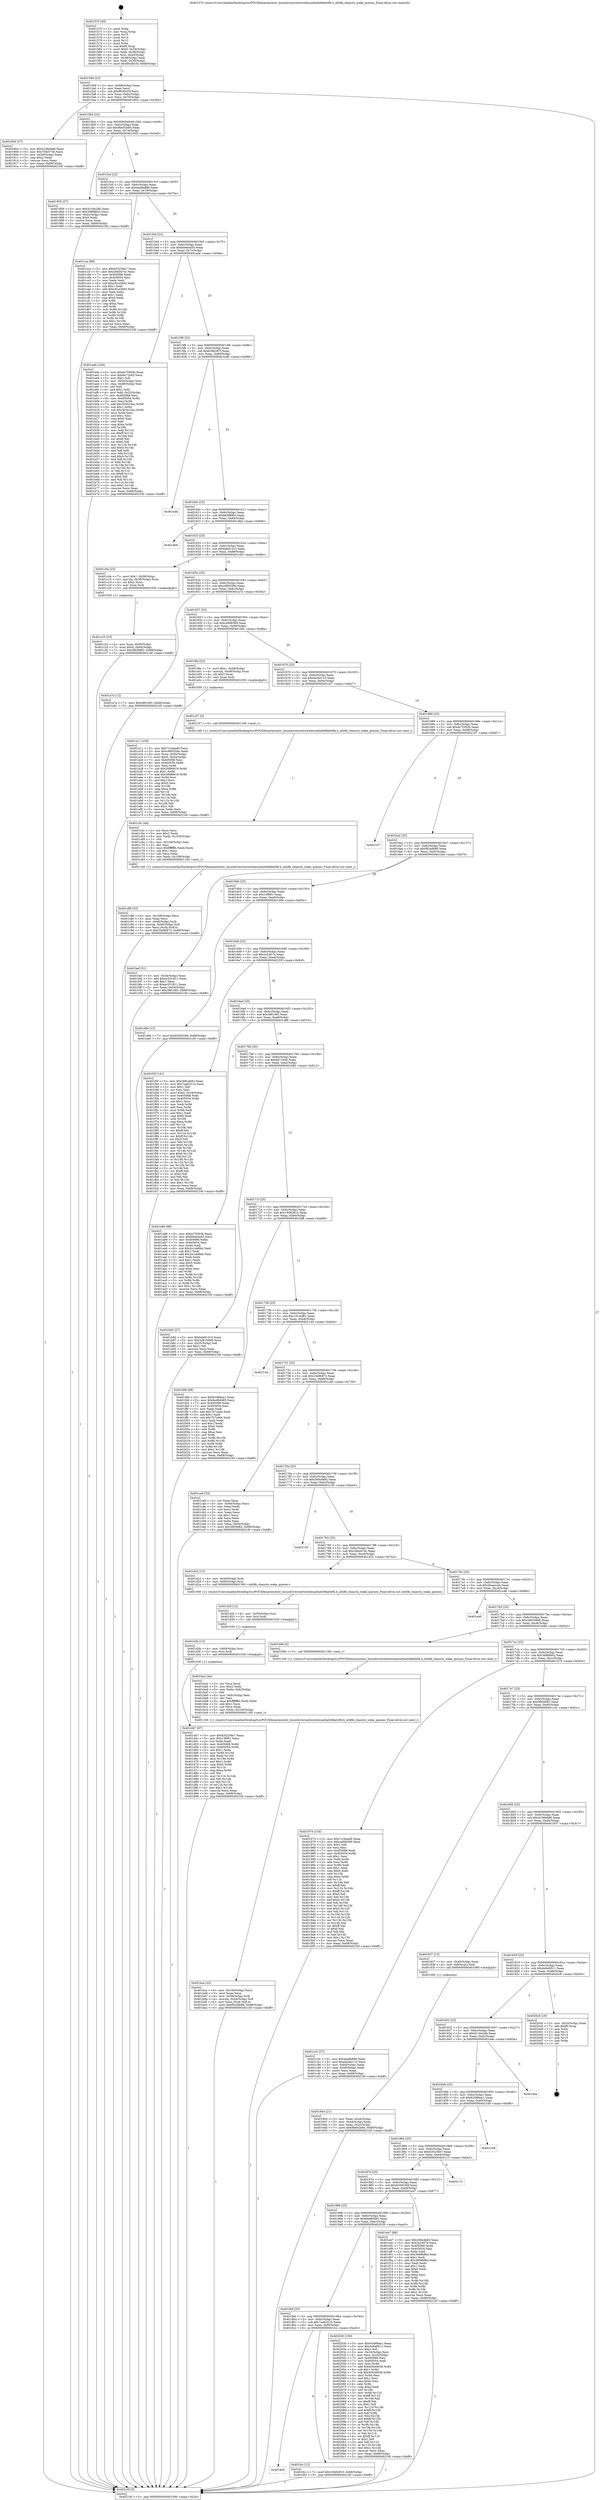 digraph "0x401570" {
  label = "0x401570 (/mnt/c/Users/mathe/Desktop/tcc/POCII/binaries/extr_linuxdriversnetwirelessathath9kath9k.h_ath9k_chanctx_wake_queues_Final-ollvm.out::main(0))"
  labelloc = "t"
  node[shape=record]

  Entry [label="",width=0.3,height=0.3,shape=circle,fillcolor=black,style=filled]
  "0x40159d" [label="{
     0x40159d [23]\l
     | [instrs]\l
     &nbsp;&nbsp;0x40159d \<+3\>: mov -0x68(%rbp),%eax\l
     &nbsp;&nbsp;0x4015a0 \<+2\>: mov %eax,%ecx\l
     &nbsp;&nbsp;0x4015a2 \<+6\>: sub $0x8fc4b53f,%ecx\l
     &nbsp;&nbsp;0x4015a8 \<+3\>: mov %eax,-0x6c(%rbp)\l
     &nbsp;&nbsp;0x4015ab \<+3\>: mov %ecx,-0x70(%rbp)\l
     &nbsp;&nbsp;0x4015ae \<+6\>: je 0000000000401904 \<main+0x394\>\l
  }"]
  "0x401904" [label="{
     0x401904 [27]\l
     | [instrs]\l
     &nbsp;&nbsp;0x401904 \<+5\>: mov $0x4106e6d6,%eax\l
     &nbsp;&nbsp;0x401909 \<+5\>: mov $0x7f3b5758,%ecx\l
     &nbsp;&nbsp;0x40190e \<+3\>: mov -0x30(%rbp),%edx\l
     &nbsp;&nbsp;0x401911 \<+3\>: cmp $0x2,%edx\l
     &nbsp;&nbsp;0x401914 \<+3\>: cmovne %ecx,%eax\l
     &nbsp;&nbsp;0x401917 \<+3\>: mov %eax,-0x68(%rbp)\l
     &nbsp;&nbsp;0x40191a \<+5\>: jmp 000000000040216f \<main+0xbff\>\l
  }"]
  "0x4015b4" [label="{
     0x4015b4 [22]\l
     | [instrs]\l
     &nbsp;&nbsp;0x4015b4 \<+5\>: jmp 00000000004015b9 \<main+0x49\>\l
     &nbsp;&nbsp;0x4015b9 \<+3\>: mov -0x6c(%rbp),%eax\l
     &nbsp;&nbsp;0x4015bc \<+5\>: sub $0x9be02b94,%eax\l
     &nbsp;&nbsp;0x4015c1 \<+3\>: mov %eax,-0x74(%rbp)\l
     &nbsp;&nbsp;0x4015c4 \<+6\>: je 0000000000401959 \<main+0x3e9\>\l
  }"]
  "0x40216f" [label="{
     0x40216f [5]\l
     | [instrs]\l
     &nbsp;&nbsp;0x40216f \<+5\>: jmp 000000000040159d \<main+0x2d\>\l
  }"]
  "0x401570" [label="{
     0x401570 [45]\l
     | [instrs]\l
     &nbsp;&nbsp;0x401570 \<+1\>: push %rbp\l
     &nbsp;&nbsp;0x401571 \<+3\>: mov %rsp,%rbp\l
     &nbsp;&nbsp;0x401574 \<+2\>: push %r15\l
     &nbsp;&nbsp;0x401576 \<+2\>: push %r14\l
     &nbsp;&nbsp;0x401578 \<+2\>: push %r12\l
     &nbsp;&nbsp;0x40157a \<+1\>: push %rbx\l
     &nbsp;&nbsp;0x40157b \<+7\>: sub $0xf0,%rsp\l
     &nbsp;&nbsp;0x401582 \<+7\>: movl $0x0,-0x34(%rbp)\l
     &nbsp;&nbsp;0x401589 \<+3\>: mov %edi,-0x38(%rbp)\l
     &nbsp;&nbsp;0x40158c \<+4\>: mov %rsi,-0x40(%rbp)\l
     &nbsp;&nbsp;0x401590 \<+3\>: mov -0x38(%rbp),%edi\l
     &nbsp;&nbsp;0x401593 \<+3\>: mov %edi,-0x30(%rbp)\l
     &nbsp;&nbsp;0x401596 \<+7\>: movl $0x8fc4b53f,-0x68(%rbp)\l
  }"]
  Exit [label="",width=0.3,height=0.3,shape=circle,fillcolor=black,style=filled,peripheries=2]
  "0x401959" [label="{
     0x401959 [27]\l
     | [instrs]\l
     &nbsp;&nbsp;0x401959 \<+5\>: mov $0x5c16e2db,%eax\l
     &nbsp;&nbsp;0x40195e \<+5\>: mov $0x3d9fdb02,%ecx\l
     &nbsp;&nbsp;0x401963 \<+3\>: mov -0x2c(%rbp),%edx\l
     &nbsp;&nbsp;0x401966 \<+3\>: cmp $0x0,%edx\l
     &nbsp;&nbsp;0x401969 \<+3\>: cmove %ecx,%eax\l
     &nbsp;&nbsp;0x40196c \<+3\>: mov %eax,-0x68(%rbp)\l
     &nbsp;&nbsp;0x40196f \<+5\>: jmp 000000000040216f \<main+0xbff\>\l
  }"]
  "0x4015ca" [label="{
     0x4015ca [22]\l
     | [instrs]\l
     &nbsp;&nbsp;0x4015ca \<+5\>: jmp 00000000004015cf \<main+0x5f\>\l
     &nbsp;&nbsp;0x4015cf \<+3\>: mov -0x6c(%rbp),%eax\l
     &nbsp;&nbsp;0x4015d2 \<+5\>: sub $0xaae8a886,%eax\l
     &nbsp;&nbsp;0x4015d7 \<+3\>: mov %eax,-0x78(%rbp)\l
     &nbsp;&nbsp;0x4015da \<+6\>: je 0000000000401cca \<main+0x75a\>\l
  }"]
  "0x4018c8" [label="{
     0x4018c8\l
  }", style=dashed]
  "0x401cca" [label="{
     0x401cca [88]\l
     | [instrs]\l
     &nbsp;&nbsp;0x401cca \<+5\>: mov $0x635236e7,%eax\l
     &nbsp;&nbsp;0x401ccf \<+5\>: mov $0x284d47ec,%ecx\l
     &nbsp;&nbsp;0x401cd4 \<+7\>: mov 0x405068,%edx\l
     &nbsp;&nbsp;0x401cdb \<+7\>: mov 0x405054,%esi\l
     &nbsp;&nbsp;0x401ce2 \<+2\>: mov %edx,%edi\l
     &nbsp;&nbsp;0x401ce4 \<+6\>: sub $0xc91e2693,%edi\l
     &nbsp;&nbsp;0x401cea \<+3\>: sub $0x1,%edi\l
     &nbsp;&nbsp;0x401ced \<+6\>: add $0xc91e2693,%edi\l
     &nbsp;&nbsp;0x401cf3 \<+3\>: imul %edi,%edx\l
     &nbsp;&nbsp;0x401cf6 \<+3\>: and $0x1,%edx\l
     &nbsp;&nbsp;0x401cf9 \<+3\>: cmp $0x0,%edx\l
     &nbsp;&nbsp;0x401cfc \<+4\>: sete %r8b\l
     &nbsp;&nbsp;0x401d00 \<+3\>: cmp $0xa,%esi\l
     &nbsp;&nbsp;0x401d03 \<+4\>: setl %r9b\l
     &nbsp;&nbsp;0x401d07 \<+3\>: mov %r8b,%r10b\l
     &nbsp;&nbsp;0x401d0a \<+3\>: and %r9b,%r10b\l
     &nbsp;&nbsp;0x401d0d \<+3\>: xor %r9b,%r8b\l
     &nbsp;&nbsp;0x401d10 \<+3\>: or %r8b,%r10b\l
     &nbsp;&nbsp;0x401d13 \<+4\>: test $0x1,%r10b\l
     &nbsp;&nbsp;0x401d17 \<+3\>: cmovne %ecx,%eax\l
     &nbsp;&nbsp;0x401d1a \<+3\>: mov %eax,-0x68(%rbp)\l
     &nbsp;&nbsp;0x401d1d \<+5\>: jmp 000000000040216f \<main+0xbff\>\l
  }"]
  "0x4015e0" [label="{
     0x4015e0 [22]\l
     | [instrs]\l
     &nbsp;&nbsp;0x4015e0 \<+5\>: jmp 00000000004015e5 \<main+0x75\>\l
     &nbsp;&nbsp;0x4015e5 \<+3\>: mov -0x6c(%rbp),%eax\l
     &nbsp;&nbsp;0x4015e8 \<+5\>: sub $0xb0e6ea55,%eax\l
     &nbsp;&nbsp;0x4015ed \<+3\>: mov %eax,-0x7c(%rbp)\l
     &nbsp;&nbsp;0x4015f0 \<+6\>: je 0000000000401ade \<main+0x56e\>\l
  }"]
  "0x401fcc" [label="{
     0x401fcc [12]\l
     | [instrs]\l
     &nbsp;&nbsp;0x401fcc \<+7\>: movl $0x19482810,-0x68(%rbp)\l
     &nbsp;&nbsp;0x401fd3 \<+5\>: jmp 000000000040216f \<main+0xbff\>\l
  }"]
  "0x401ade" [label="{
     0x401ade [164]\l
     | [instrs]\l
     &nbsp;&nbsp;0x401ade \<+5\>: mov $0xdc7f393b,%eax\l
     &nbsp;&nbsp;0x401ae3 \<+5\>: mov $0x6e71b45,%ecx\l
     &nbsp;&nbsp;0x401ae8 \<+2\>: mov $0x1,%dl\l
     &nbsp;&nbsp;0x401aea \<+3\>: mov -0x54(%rbp),%esi\l
     &nbsp;&nbsp;0x401aed \<+3\>: cmp -0x48(%rbp),%esi\l
     &nbsp;&nbsp;0x401af0 \<+4\>: setl %dil\l
     &nbsp;&nbsp;0x401af4 \<+4\>: and $0x1,%dil\l
     &nbsp;&nbsp;0x401af8 \<+4\>: mov %dil,-0x25(%rbp)\l
     &nbsp;&nbsp;0x401afc \<+7\>: mov 0x405068,%esi\l
     &nbsp;&nbsp;0x401b03 \<+8\>: mov 0x405054,%r8d\l
     &nbsp;&nbsp;0x401b0b \<+3\>: mov %esi,%r9d\l
     &nbsp;&nbsp;0x401b0e \<+7\>: add $0x303410ac,%r9d\l
     &nbsp;&nbsp;0x401b15 \<+4\>: sub $0x1,%r9d\l
     &nbsp;&nbsp;0x401b19 \<+7\>: sub $0x303410ac,%r9d\l
     &nbsp;&nbsp;0x401b20 \<+4\>: imul %r9d,%esi\l
     &nbsp;&nbsp;0x401b24 \<+3\>: and $0x1,%esi\l
     &nbsp;&nbsp;0x401b27 \<+3\>: cmp $0x0,%esi\l
     &nbsp;&nbsp;0x401b2a \<+4\>: sete %dil\l
     &nbsp;&nbsp;0x401b2e \<+4\>: cmp $0xa,%r8d\l
     &nbsp;&nbsp;0x401b32 \<+4\>: setl %r10b\l
     &nbsp;&nbsp;0x401b36 \<+3\>: mov %dil,%r11b\l
     &nbsp;&nbsp;0x401b39 \<+4\>: xor $0xff,%r11b\l
     &nbsp;&nbsp;0x401b3d \<+3\>: mov %r10b,%bl\l
     &nbsp;&nbsp;0x401b40 \<+3\>: xor $0xff,%bl\l
     &nbsp;&nbsp;0x401b43 \<+3\>: xor $0x0,%dl\l
     &nbsp;&nbsp;0x401b46 \<+3\>: mov %r11b,%r14b\l
     &nbsp;&nbsp;0x401b49 \<+4\>: and $0x0,%r14b\l
     &nbsp;&nbsp;0x401b4d \<+3\>: and %dl,%dil\l
     &nbsp;&nbsp;0x401b50 \<+3\>: mov %bl,%r15b\l
     &nbsp;&nbsp;0x401b53 \<+4\>: and $0x0,%r15b\l
     &nbsp;&nbsp;0x401b57 \<+3\>: and %dl,%r10b\l
     &nbsp;&nbsp;0x401b5a \<+3\>: or %dil,%r14b\l
     &nbsp;&nbsp;0x401b5d \<+3\>: or %r10b,%r15b\l
     &nbsp;&nbsp;0x401b60 \<+3\>: xor %r15b,%r14b\l
     &nbsp;&nbsp;0x401b63 \<+3\>: or %bl,%r11b\l
     &nbsp;&nbsp;0x401b66 \<+4\>: xor $0xff,%r11b\l
     &nbsp;&nbsp;0x401b6a \<+3\>: or $0x0,%dl\l
     &nbsp;&nbsp;0x401b6d \<+3\>: and %dl,%r11b\l
     &nbsp;&nbsp;0x401b70 \<+3\>: or %r11b,%r14b\l
     &nbsp;&nbsp;0x401b73 \<+4\>: test $0x1,%r14b\l
     &nbsp;&nbsp;0x401b77 \<+3\>: cmovne %ecx,%eax\l
     &nbsp;&nbsp;0x401b7a \<+3\>: mov %eax,-0x68(%rbp)\l
     &nbsp;&nbsp;0x401b7d \<+5\>: jmp 000000000040216f \<main+0xbff\>\l
  }"]
  "0x4015f6" [label="{
     0x4015f6 [22]\l
     | [instrs]\l
     &nbsp;&nbsp;0x4015f6 \<+5\>: jmp 00000000004015fb \<main+0x8b\>\l
     &nbsp;&nbsp;0x4015fb \<+3\>: mov -0x6c(%rbp),%eax\l
     &nbsp;&nbsp;0x4015fe \<+5\>: sub $0xb38e287f,%eax\l
     &nbsp;&nbsp;0x401603 \<+3\>: mov %eax,-0x80(%rbp)\l
     &nbsp;&nbsp;0x401606 \<+6\>: je 0000000000401edb \<main+0x96b\>\l
  }"]
  "0x4018af" [label="{
     0x4018af [25]\l
     | [instrs]\l
     &nbsp;&nbsp;0x4018af \<+5\>: jmp 00000000004018b4 \<main+0x344\>\l
     &nbsp;&nbsp;0x4018b4 \<+3\>: mov -0x6c(%rbp),%eax\l
     &nbsp;&nbsp;0x4018b7 \<+5\>: sub $0x7aa63214,%eax\l
     &nbsp;&nbsp;0x4018bc \<+6\>: mov %eax,-0xf0(%rbp)\l
     &nbsp;&nbsp;0x4018c2 \<+6\>: je 0000000000401fcc \<main+0xa5c\>\l
  }"]
  "0x401edb" [label="{
     0x401edb\l
  }", style=dashed]
  "0x40160c" [label="{
     0x40160c [25]\l
     | [instrs]\l
     &nbsp;&nbsp;0x40160c \<+5\>: jmp 0000000000401611 \<main+0xa1\>\l
     &nbsp;&nbsp;0x401611 \<+3\>: mov -0x6c(%rbp),%eax\l
     &nbsp;&nbsp;0x401614 \<+5\>: sub $0xbb9f89bc,%eax\l
     &nbsp;&nbsp;0x401619 \<+6\>: mov %eax,-0x84(%rbp)\l
     &nbsp;&nbsp;0x40161f \<+6\>: je 0000000000401db6 \<main+0x846\>\l
  }"]
  "0x402030" [label="{
     0x402030 [150]\l
     | [instrs]\l
     &nbsp;&nbsp;0x402030 \<+5\>: mov $0x63488ae1,%eax\l
     &nbsp;&nbsp;0x402035 \<+5\>: mov $0x4e9e9511,%ecx\l
     &nbsp;&nbsp;0x40203a \<+2\>: mov $0x1,%dl\l
     &nbsp;&nbsp;0x40203c \<+3\>: mov -0x34(%rbp),%esi\l
     &nbsp;&nbsp;0x40203f \<+3\>: mov %esi,-0x24(%rbp)\l
     &nbsp;&nbsp;0x402042 \<+7\>: mov 0x405068,%esi\l
     &nbsp;&nbsp;0x402049 \<+7\>: mov 0x405054,%edi\l
     &nbsp;&nbsp;0x402050 \<+3\>: mov %esi,%r8d\l
     &nbsp;&nbsp;0x402053 \<+7\>: add $0x4564d038,%r8d\l
     &nbsp;&nbsp;0x40205a \<+4\>: sub $0x1,%r8d\l
     &nbsp;&nbsp;0x40205e \<+7\>: sub $0x4564d038,%r8d\l
     &nbsp;&nbsp;0x402065 \<+4\>: imul %r8d,%esi\l
     &nbsp;&nbsp;0x402069 \<+3\>: and $0x1,%esi\l
     &nbsp;&nbsp;0x40206c \<+3\>: cmp $0x0,%esi\l
     &nbsp;&nbsp;0x40206f \<+4\>: sete %r9b\l
     &nbsp;&nbsp;0x402073 \<+3\>: cmp $0xa,%edi\l
     &nbsp;&nbsp;0x402076 \<+4\>: setl %r10b\l
     &nbsp;&nbsp;0x40207a \<+3\>: mov %r9b,%r11b\l
     &nbsp;&nbsp;0x40207d \<+4\>: xor $0xff,%r11b\l
     &nbsp;&nbsp;0x402081 \<+3\>: mov %r10b,%bl\l
     &nbsp;&nbsp;0x402084 \<+3\>: xor $0xff,%bl\l
     &nbsp;&nbsp;0x402087 \<+3\>: xor $0x1,%dl\l
     &nbsp;&nbsp;0x40208a \<+3\>: mov %r11b,%r14b\l
     &nbsp;&nbsp;0x40208d \<+4\>: and $0xff,%r14b\l
     &nbsp;&nbsp;0x402091 \<+3\>: and %dl,%r9b\l
     &nbsp;&nbsp;0x402094 \<+3\>: mov %bl,%r15b\l
     &nbsp;&nbsp;0x402097 \<+4\>: and $0xff,%r15b\l
     &nbsp;&nbsp;0x40209b \<+3\>: and %dl,%r10b\l
     &nbsp;&nbsp;0x40209e \<+3\>: or %r9b,%r14b\l
     &nbsp;&nbsp;0x4020a1 \<+3\>: or %r10b,%r15b\l
     &nbsp;&nbsp;0x4020a4 \<+3\>: xor %r15b,%r14b\l
     &nbsp;&nbsp;0x4020a7 \<+3\>: or %bl,%r11b\l
     &nbsp;&nbsp;0x4020aa \<+4\>: xor $0xff,%r11b\l
     &nbsp;&nbsp;0x4020ae \<+3\>: or $0x1,%dl\l
     &nbsp;&nbsp;0x4020b1 \<+3\>: and %dl,%r11b\l
     &nbsp;&nbsp;0x4020b4 \<+3\>: or %r11b,%r14b\l
     &nbsp;&nbsp;0x4020b7 \<+4\>: test $0x1,%r14b\l
     &nbsp;&nbsp;0x4020bb \<+3\>: cmovne %ecx,%eax\l
     &nbsp;&nbsp;0x4020be \<+3\>: mov %eax,-0x68(%rbp)\l
     &nbsp;&nbsp;0x4020c1 \<+5\>: jmp 000000000040216f \<main+0xbff\>\l
  }"]
  "0x401db6" [label="{
     0x401db6\l
  }", style=dashed]
  "0x401625" [label="{
     0x401625 [25]\l
     | [instrs]\l
     &nbsp;&nbsp;0x401625 \<+5\>: jmp 000000000040162a \<main+0xba\>\l
     &nbsp;&nbsp;0x40162a \<+3\>: mov -0x6c(%rbp),%eax\l
     &nbsp;&nbsp;0x40162d \<+5\>: sub $0xbde813c3,%eax\l
     &nbsp;&nbsp;0x401632 \<+6\>: mov %eax,-0x88(%rbp)\l
     &nbsp;&nbsp;0x401638 \<+6\>: je 0000000000401c0e \<main+0x69e\>\l
  }"]
  "0x401896" [label="{
     0x401896 [25]\l
     | [instrs]\l
     &nbsp;&nbsp;0x401896 \<+5\>: jmp 000000000040189b \<main+0x32b\>\l
     &nbsp;&nbsp;0x40189b \<+3\>: mov -0x6c(%rbp),%eax\l
     &nbsp;&nbsp;0x40189e \<+5\>: sub $0x6ed8d485,%eax\l
     &nbsp;&nbsp;0x4018a3 \<+6\>: mov %eax,-0xec(%rbp)\l
     &nbsp;&nbsp;0x4018a9 \<+6\>: je 0000000000402030 \<main+0xac0\>\l
  }"]
  "0x401c0e" [label="{
     0x401c0e [23]\l
     | [instrs]\l
     &nbsp;&nbsp;0x401c0e \<+7\>: movl $0x1,-0x58(%rbp)\l
     &nbsp;&nbsp;0x401c15 \<+4\>: movslq -0x58(%rbp),%rax\l
     &nbsp;&nbsp;0x401c19 \<+4\>: shl $0x2,%rax\l
     &nbsp;&nbsp;0x401c1d \<+3\>: mov %rax,%rdi\l
     &nbsp;&nbsp;0x401c20 \<+5\>: call 0000000000401050 \<malloc@plt\>\l
     | [calls]\l
     &nbsp;&nbsp;0x401050 \{1\} (unknown)\l
  }"]
  "0x40163e" [label="{
     0x40163e [25]\l
     | [instrs]\l
     &nbsp;&nbsp;0x40163e \<+5\>: jmp 0000000000401643 \<main+0xd3\>\l
     &nbsp;&nbsp;0x401643 \<+3\>: mov -0x6c(%rbp),%eax\l
     &nbsp;&nbsp;0x401646 \<+5\>: sub $0xc980556e,%eax\l
     &nbsp;&nbsp;0x40164b \<+6\>: mov %eax,-0x8c(%rbp)\l
     &nbsp;&nbsp;0x401651 \<+6\>: je 0000000000401a7a \<main+0x50a\>\l
  }"]
  "0x401ee7" [label="{
     0x401ee7 [88]\l
     | [instrs]\l
     &nbsp;&nbsp;0x401ee7 \<+5\>: mov $0x268cde92,%eax\l
     &nbsp;&nbsp;0x401eec \<+5\>: mov $0x2e2407a,%ecx\l
     &nbsp;&nbsp;0x401ef1 \<+7\>: mov 0x405068,%edx\l
     &nbsp;&nbsp;0x401ef8 \<+7\>: mov 0x405054,%esi\l
     &nbsp;&nbsp;0x401eff \<+2\>: mov %edx,%edi\l
     &nbsp;&nbsp;0x401f01 \<+6\>: sub $0x3998bf6d,%edi\l
     &nbsp;&nbsp;0x401f07 \<+3\>: sub $0x1,%edi\l
     &nbsp;&nbsp;0x401f0a \<+6\>: add $0x3998bf6d,%edi\l
     &nbsp;&nbsp;0x401f10 \<+3\>: imul %edi,%edx\l
     &nbsp;&nbsp;0x401f13 \<+3\>: and $0x1,%edx\l
     &nbsp;&nbsp;0x401f16 \<+3\>: cmp $0x0,%edx\l
     &nbsp;&nbsp;0x401f19 \<+4\>: sete %r8b\l
     &nbsp;&nbsp;0x401f1d \<+3\>: cmp $0xa,%esi\l
     &nbsp;&nbsp;0x401f20 \<+4\>: setl %r9b\l
     &nbsp;&nbsp;0x401f24 \<+3\>: mov %r8b,%r10b\l
     &nbsp;&nbsp;0x401f27 \<+3\>: and %r9b,%r10b\l
     &nbsp;&nbsp;0x401f2a \<+3\>: xor %r9b,%r8b\l
     &nbsp;&nbsp;0x401f2d \<+3\>: or %r8b,%r10b\l
     &nbsp;&nbsp;0x401f30 \<+4\>: test $0x1,%r10b\l
     &nbsp;&nbsp;0x401f34 \<+3\>: cmovne %ecx,%eax\l
     &nbsp;&nbsp;0x401f37 \<+3\>: mov %eax,-0x68(%rbp)\l
     &nbsp;&nbsp;0x401f3a \<+5\>: jmp 000000000040216f \<main+0xbff\>\l
  }"]
  "0x401a7a" [label="{
     0x401a7a [12]\l
     | [instrs]\l
     &nbsp;&nbsp;0x401a7a \<+7\>: movl $0x38616f3,-0x68(%rbp)\l
     &nbsp;&nbsp;0x401a81 \<+5\>: jmp 000000000040216f \<main+0xbff\>\l
  }"]
  "0x401657" [label="{
     0x401657 [25]\l
     | [instrs]\l
     &nbsp;&nbsp;0x401657 \<+5\>: jmp 000000000040165c \<main+0xec\>\l
     &nbsp;&nbsp;0x40165c \<+3\>: mov -0x6c(%rbp),%eax\l
     &nbsp;&nbsp;0x40165f \<+5\>: sub $0xca998369,%eax\l
     &nbsp;&nbsp;0x401664 \<+6\>: mov %eax,-0x90(%rbp)\l
     &nbsp;&nbsp;0x40166a \<+6\>: je 00000000004019fa \<main+0x48a\>\l
  }"]
  "0x40187d" [label="{
     0x40187d [25]\l
     | [instrs]\l
     &nbsp;&nbsp;0x40187d \<+5\>: jmp 0000000000401882 \<main+0x312\>\l
     &nbsp;&nbsp;0x401882 \<+3\>: mov -0x6c(%rbp),%eax\l
     &nbsp;&nbsp;0x401885 \<+5\>: sub $0x6359336f,%eax\l
     &nbsp;&nbsp;0x40188a \<+6\>: mov %eax,-0xe8(%rbp)\l
     &nbsp;&nbsp;0x401890 \<+6\>: je 0000000000401ee7 \<main+0x977\>\l
  }"]
  "0x4019fa" [label="{
     0x4019fa [23]\l
     | [instrs]\l
     &nbsp;&nbsp;0x4019fa \<+7\>: movl $0x1,-0x48(%rbp)\l
     &nbsp;&nbsp;0x401a01 \<+4\>: movslq -0x48(%rbp),%rax\l
     &nbsp;&nbsp;0x401a05 \<+4\>: shl $0x2,%rax\l
     &nbsp;&nbsp;0x401a09 \<+3\>: mov %rax,%rdi\l
     &nbsp;&nbsp;0x401a0c \<+5\>: call 0000000000401050 \<malloc@plt\>\l
     | [calls]\l
     &nbsp;&nbsp;0x401050 \{1\} (unknown)\l
  }"]
  "0x401670" [label="{
     0x401670 [25]\l
     | [instrs]\l
     &nbsp;&nbsp;0x401670 \<+5\>: jmp 0000000000401675 \<main+0x105\>\l
     &nbsp;&nbsp;0x401675 \<+3\>: mov -0x6c(%rbp),%eax\l
     &nbsp;&nbsp;0x401678 \<+5\>: sub $0xda3ee110,%eax\l
     &nbsp;&nbsp;0x40167d \<+6\>: mov %eax,-0x94(%rbp)\l
     &nbsp;&nbsp;0x401683 \<+6\>: je 0000000000401c57 \<main+0x6e7\>\l
  }"]
  "0x402113" [label="{
     0x402113\l
  }", style=dashed]
  "0x401c57" [label="{
     0x401c57 [5]\l
     | [instrs]\l
     &nbsp;&nbsp;0x401c57 \<+5\>: call 0000000000401160 \<next_i\>\l
     | [calls]\l
     &nbsp;&nbsp;0x401160 \{1\} (/mnt/c/Users/mathe/Desktop/tcc/POCII/binaries/extr_linuxdriversnetwirelessathath9kath9k.h_ath9k_chanctx_wake_queues_Final-ollvm.out::next_i)\l
  }"]
  "0x401689" [label="{
     0x401689 [25]\l
     | [instrs]\l
     &nbsp;&nbsp;0x401689 \<+5\>: jmp 000000000040168e \<main+0x11e\>\l
     &nbsp;&nbsp;0x40168e \<+3\>: mov -0x6c(%rbp),%eax\l
     &nbsp;&nbsp;0x401691 \<+5\>: sub $0xdc7f393b,%eax\l
     &nbsp;&nbsp;0x401696 \<+6\>: mov %eax,-0x98(%rbp)\l
     &nbsp;&nbsp;0x40169c \<+6\>: je 0000000000402107 \<main+0xb97\>\l
  }"]
  "0x401864" [label="{
     0x401864 [25]\l
     | [instrs]\l
     &nbsp;&nbsp;0x401864 \<+5\>: jmp 0000000000401869 \<main+0x2f9\>\l
     &nbsp;&nbsp;0x401869 \<+3\>: mov -0x6c(%rbp),%eax\l
     &nbsp;&nbsp;0x40186c \<+5\>: sub $0x635236e7,%eax\l
     &nbsp;&nbsp;0x401871 \<+6\>: mov %eax,-0xe4(%rbp)\l
     &nbsp;&nbsp;0x401877 \<+6\>: je 0000000000402113 \<main+0xba3\>\l
  }"]
  "0x402107" [label="{
     0x402107\l
  }", style=dashed]
  "0x4016a2" [label="{
     0x4016a2 [25]\l
     | [instrs]\l
     &nbsp;&nbsp;0x4016a2 \<+5\>: jmp 00000000004016a7 \<main+0x137\>\l
     &nbsp;&nbsp;0x4016a7 \<+3\>: mov -0x6c(%rbp),%eax\l
     &nbsp;&nbsp;0x4016aa \<+5\>: sub $0xf92adb88,%eax\l
     &nbsp;&nbsp;0x4016af \<+6\>: mov %eax,-0x9c(%rbp)\l
     &nbsp;&nbsp;0x4016b5 \<+6\>: je 0000000000401bef \<main+0x67f\>\l
  }"]
  "0x402168" [label="{
     0x402168\l
  }", style=dashed]
  "0x401bef" [label="{
     0x401bef [31]\l
     | [instrs]\l
     &nbsp;&nbsp;0x401bef \<+3\>: mov -0x54(%rbp),%eax\l
     &nbsp;&nbsp;0x401bf2 \<+5\>: add $0xec251811,%eax\l
     &nbsp;&nbsp;0x401bf7 \<+3\>: add $0x1,%eax\l
     &nbsp;&nbsp;0x401bfa \<+5\>: sub $0xec251811,%eax\l
     &nbsp;&nbsp;0x401bff \<+3\>: mov %eax,-0x54(%rbp)\l
     &nbsp;&nbsp;0x401c02 \<+7\>: movl $0x38616f3,-0x68(%rbp)\l
     &nbsp;&nbsp;0x401c09 \<+5\>: jmp 000000000040216f \<main+0xbff\>\l
  }"]
  "0x4016bb" [label="{
     0x4016bb [25]\l
     | [instrs]\l
     &nbsp;&nbsp;0x4016bb \<+5\>: jmp 00000000004016c0 \<main+0x150\>\l
     &nbsp;&nbsp;0x4016c0 \<+3\>: mov -0x6c(%rbp),%eax\l
     &nbsp;&nbsp;0x4016c3 \<+5\>: sub $0x13f991,%eax\l
     &nbsp;&nbsp;0x4016c8 \<+6\>: mov %eax,-0xa0(%rbp)\l
     &nbsp;&nbsp;0x4016ce \<+6\>: je 0000000000401d9e \<main+0x82e\>\l
  }"]
  "0x40184b" [label="{
     0x40184b [25]\l
     | [instrs]\l
     &nbsp;&nbsp;0x40184b \<+5\>: jmp 0000000000401850 \<main+0x2e0\>\l
     &nbsp;&nbsp;0x401850 \<+3\>: mov -0x6c(%rbp),%eax\l
     &nbsp;&nbsp;0x401853 \<+5\>: sub $0x63488ae1,%eax\l
     &nbsp;&nbsp;0x401858 \<+6\>: mov %eax,-0xe0(%rbp)\l
     &nbsp;&nbsp;0x40185e \<+6\>: je 0000000000402168 \<main+0xbf8\>\l
  }"]
  "0x401d9e" [label="{
     0x401d9e [12]\l
     | [instrs]\l
     &nbsp;&nbsp;0x401d9e \<+7\>: movl $0x6359336f,-0x68(%rbp)\l
     &nbsp;&nbsp;0x401da5 \<+5\>: jmp 000000000040216f \<main+0xbff\>\l
  }"]
  "0x4016d4" [label="{
     0x4016d4 [25]\l
     | [instrs]\l
     &nbsp;&nbsp;0x4016d4 \<+5\>: jmp 00000000004016d9 \<main+0x169\>\l
     &nbsp;&nbsp;0x4016d9 \<+3\>: mov -0x6c(%rbp),%eax\l
     &nbsp;&nbsp;0x4016dc \<+5\>: sub $0x2e2407a,%eax\l
     &nbsp;&nbsp;0x4016e1 \<+6\>: mov %eax,-0xa4(%rbp)\l
     &nbsp;&nbsp;0x4016e7 \<+6\>: je 0000000000401f3f \<main+0x9cf\>\l
  }"]
  "0x401daa" [label="{
     0x401daa\l
  }", style=dashed]
  "0x401f3f" [label="{
     0x401f3f [141]\l
     | [instrs]\l
     &nbsp;&nbsp;0x401f3f \<+5\>: mov $0x268cde92,%eax\l
     &nbsp;&nbsp;0x401f44 \<+5\>: mov $0x7aa63214,%ecx\l
     &nbsp;&nbsp;0x401f49 \<+2\>: mov $0x1,%dl\l
     &nbsp;&nbsp;0x401f4b \<+2\>: xor %esi,%esi\l
     &nbsp;&nbsp;0x401f4d \<+7\>: movl $0x0,-0x34(%rbp)\l
     &nbsp;&nbsp;0x401f54 \<+7\>: mov 0x405068,%edi\l
     &nbsp;&nbsp;0x401f5b \<+8\>: mov 0x405054,%r8d\l
     &nbsp;&nbsp;0x401f63 \<+3\>: sub $0x1,%esi\l
     &nbsp;&nbsp;0x401f66 \<+3\>: mov %edi,%r9d\l
     &nbsp;&nbsp;0x401f69 \<+3\>: add %esi,%r9d\l
     &nbsp;&nbsp;0x401f6c \<+4\>: imul %r9d,%edi\l
     &nbsp;&nbsp;0x401f70 \<+3\>: and $0x1,%edi\l
     &nbsp;&nbsp;0x401f73 \<+3\>: cmp $0x0,%edi\l
     &nbsp;&nbsp;0x401f76 \<+4\>: sete %r10b\l
     &nbsp;&nbsp;0x401f7a \<+4\>: cmp $0xa,%r8d\l
     &nbsp;&nbsp;0x401f7e \<+4\>: setl %r11b\l
     &nbsp;&nbsp;0x401f82 \<+3\>: mov %r10b,%bl\l
     &nbsp;&nbsp;0x401f85 \<+3\>: xor $0xff,%bl\l
     &nbsp;&nbsp;0x401f88 \<+3\>: mov %r11b,%r14b\l
     &nbsp;&nbsp;0x401f8b \<+4\>: xor $0xff,%r14b\l
     &nbsp;&nbsp;0x401f8f \<+3\>: xor $0x0,%dl\l
     &nbsp;&nbsp;0x401f92 \<+3\>: mov %bl,%r15b\l
     &nbsp;&nbsp;0x401f95 \<+4\>: and $0x0,%r15b\l
     &nbsp;&nbsp;0x401f99 \<+3\>: and %dl,%r10b\l
     &nbsp;&nbsp;0x401f9c \<+3\>: mov %r14b,%r12b\l
     &nbsp;&nbsp;0x401f9f \<+4\>: and $0x0,%r12b\l
     &nbsp;&nbsp;0x401fa3 \<+3\>: and %dl,%r11b\l
     &nbsp;&nbsp;0x401fa6 \<+3\>: or %r10b,%r15b\l
     &nbsp;&nbsp;0x401fa9 \<+3\>: or %r11b,%r12b\l
     &nbsp;&nbsp;0x401fac \<+3\>: xor %r12b,%r15b\l
     &nbsp;&nbsp;0x401faf \<+3\>: or %r14b,%bl\l
     &nbsp;&nbsp;0x401fb2 \<+3\>: xor $0xff,%bl\l
     &nbsp;&nbsp;0x401fb5 \<+3\>: or $0x0,%dl\l
     &nbsp;&nbsp;0x401fb8 \<+2\>: and %dl,%bl\l
     &nbsp;&nbsp;0x401fba \<+3\>: or %bl,%r15b\l
     &nbsp;&nbsp;0x401fbd \<+4\>: test $0x1,%r15b\l
     &nbsp;&nbsp;0x401fc1 \<+3\>: cmovne %ecx,%eax\l
     &nbsp;&nbsp;0x401fc4 \<+3\>: mov %eax,-0x68(%rbp)\l
     &nbsp;&nbsp;0x401fc7 \<+5\>: jmp 000000000040216f \<main+0xbff\>\l
  }"]
  "0x4016ed" [label="{
     0x4016ed [25]\l
     | [instrs]\l
     &nbsp;&nbsp;0x4016ed \<+5\>: jmp 00000000004016f2 \<main+0x182\>\l
     &nbsp;&nbsp;0x4016f2 \<+3\>: mov -0x6c(%rbp),%eax\l
     &nbsp;&nbsp;0x4016f5 \<+5\>: sub $0x38616f3,%eax\l
     &nbsp;&nbsp;0x4016fa \<+6\>: mov %eax,-0xa8(%rbp)\l
     &nbsp;&nbsp;0x401700 \<+6\>: je 0000000000401a86 \<main+0x516\>\l
  }"]
  "0x401832" [label="{
     0x401832 [25]\l
     | [instrs]\l
     &nbsp;&nbsp;0x401832 \<+5\>: jmp 0000000000401837 \<main+0x2c7\>\l
     &nbsp;&nbsp;0x401837 \<+3\>: mov -0x6c(%rbp),%eax\l
     &nbsp;&nbsp;0x40183a \<+5\>: sub $0x5c16e2db,%eax\l
     &nbsp;&nbsp;0x40183f \<+6\>: mov %eax,-0xdc(%rbp)\l
     &nbsp;&nbsp;0x401845 \<+6\>: je 0000000000401daa \<main+0x83a\>\l
  }"]
  "0x401a86" [label="{
     0x401a86 [88]\l
     | [instrs]\l
     &nbsp;&nbsp;0x401a86 \<+5\>: mov $0xdc7f393b,%eax\l
     &nbsp;&nbsp;0x401a8b \<+5\>: mov $0xb0e6ea55,%ecx\l
     &nbsp;&nbsp;0x401a90 \<+7\>: mov 0x405068,%edx\l
     &nbsp;&nbsp;0x401a97 \<+7\>: mov 0x405054,%esi\l
     &nbsp;&nbsp;0x401a9e \<+2\>: mov %edx,%edi\l
     &nbsp;&nbsp;0x401aa0 \<+6\>: sub $0x2e1ab8bb,%edi\l
     &nbsp;&nbsp;0x401aa6 \<+3\>: sub $0x1,%edi\l
     &nbsp;&nbsp;0x401aa9 \<+6\>: add $0x2e1ab8bb,%edi\l
     &nbsp;&nbsp;0x401aaf \<+3\>: imul %edi,%edx\l
     &nbsp;&nbsp;0x401ab2 \<+3\>: and $0x1,%edx\l
     &nbsp;&nbsp;0x401ab5 \<+3\>: cmp $0x0,%edx\l
     &nbsp;&nbsp;0x401ab8 \<+4\>: sete %r8b\l
     &nbsp;&nbsp;0x401abc \<+3\>: cmp $0xa,%esi\l
     &nbsp;&nbsp;0x401abf \<+4\>: setl %r9b\l
     &nbsp;&nbsp;0x401ac3 \<+3\>: mov %r8b,%r10b\l
     &nbsp;&nbsp;0x401ac6 \<+3\>: and %r9b,%r10b\l
     &nbsp;&nbsp;0x401ac9 \<+3\>: xor %r9b,%r8b\l
     &nbsp;&nbsp;0x401acc \<+3\>: or %r8b,%r10b\l
     &nbsp;&nbsp;0x401acf \<+4\>: test $0x1,%r10b\l
     &nbsp;&nbsp;0x401ad3 \<+3\>: cmovne %ecx,%eax\l
     &nbsp;&nbsp;0x401ad6 \<+3\>: mov %eax,-0x68(%rbp)\l
     &nbsp;&nbsp;0x401ad9 \<+5\>: jmp 000000000040216f \<main+0xbff\>\l
  }"]
  "0x401706" [label="{
     0x401706 [25]\l
     | [instrs]\l
     &nbsp;&nbsp;0x401706 \<+5\>: jmp 000000000040170b \<main+0x19b\>\l
     &nbsp;&nbsp;0x40170b \<+3\>: mov -0x6c(%rbp),%eax\l
     &nbsp;&nbsp;0x40170e \<+5\>: sub $0x6e71b45,%eax\l
     &nbsp;&nbsp;0x401713 \<+6\>: mov %eax,-0xac(%rbp)\l
     &nbsp;&nbsp;0x401719 \<+6\>: je 0000000000401b82 \<main+0x612\>\l
  }"]
  "0x4020c6" [label="{
     0x4020c6 [19]\l
     | [instrs]\l
     &nbsp;&nbsp;0x4020c6 \<+3\>: mov -0x24(%rbp),%eax\l
     &nbsp;&nbsp;0x4020c9 \<+7\>: add $0xf0,%rsp\l
     &nbsp;&nbsp;0x4020d0 \<+1\>: pop %rbx\l
     &nbsp;&nbsp;0x4020d1 \<+2\>: pop %r12\l
     &nbsp;&nbsp;0x4020d3 \<+2\>: pop %r14\l
     &nbsp;&nbsp;0x4020d5 \<+2\>: pop %r15\l
     &nbsp;&nbsp;0x4020d7 \<+1\>: pop %rbp\l
     &nbsp;&nbsp;0x4020d8 \<+1\>: ret\l
  }"]
  "0x401b82" [label="{
     0x401b82 [27]\l
     | [instrs]\l
     &nbsp;&nbsp;0x401b82 \<+5\>: mov $0xbde813c3,%eax\l
     &nbsp;&nbsp;0x401b87 \<+5\>: mov $0x3d810949,%ecx\l
     &nbsp;&nbsp;0x401b8c \<+3\>: mov -0x25(%rbp),%dl\l
     &nbsp;&nbsp;0x401b8f \<+3\>: test $0x1,%dl\l
     &nbsp;&nbsp;0x401b92 \<+3\>: cmovne %ecx,%eax\l
     &nbsp;&nbsp;0x401b95 \<+3\>: mov %eax,-0x68(%rbp)\l
     &nbsp;&nbsp;0x401b98 \<+5\>: jmp 000000000040216f \<main+0xbff\>\l
  }"]
  "0x40171f" [label="{
     0x40171f [25]\l
     | [instrs]\l
     &nbsp;&nbsp;0x40171f \<+5\>: jmp 0000000000401724 \<main+0x1b4\>\l
     &nbsp;&nbsp;0x401724 \<+3\>: mov -0x6c(%rbp),%eax\l
     &nbsp;&nbsp;0x401727 \<+5\>: sub $0x19482810,%eax\l
     &nbsp;&nbsp;0x40172c \<+6\>: mov %eax,-0xb0(%rbp)\l
     &nbsp;&nbsp;0x401732 \<+6\>: je 0000000000401fd8 \<main+0xa68\>\l
  }"]
  "0x401d47" [label="{
     0x401d47 [87]\l
     | [instrs]\l
     &nbsp;&nbsp;0x401d47 \<+5\>: mov $0x635236e7,%eax\l
     &nbsp;&nbsp;0x401d4c \<+5\>: mov $0x13f991,%ecx\l
     &nbsp;&nbsp;0x401d51 \<+2\>: xor %edx,%edx\l
     &nbsp;&nbsp;0x401d53 \<+8\>: mov 0x405068,%r8d\l
     &nbsp;&nbsp;0x401d5b \<+8\>: mov 0x405054,%r9d\l
     &nbsp;&nbsp;0x401d63 \<+3\>: sub $0x1,%edx\l
     &nbsp;&nbsp;0x401d66 \<+3\>: mov %r8d,%r10d\l
     &nbsp;&nbsp;0x401d69 \<+3\>: add %edx,%r10d\l
     &nbsp;&nbsp;0x401d6c \<+4\>: imul %r10d,%r8d\l
     &nbsp;&nbsp;0x401d70 \<+4\>: and $0x1,%r8d\l
     &nbsp;&nbsp;0x401d74 \<+4\>: cmp $0x0,%r8d\l
     &nbsp;&nbsp;0x401d78 \<+4\>: sete %r11b\l
     &nbsp;&nbsp;0x401d7c \<+4\>: cmp $0xa,%r9d\l
     &nbsp;&nbsp;0x401d80 \<+3\>: setl %bl\l
     &nbsp;&nbsp;0x401d83 \<+3\>: mov %r11b,%r14b\l
     &nbsp;&nbsp;0x401d86 \<+3\>: and %bl,%r14b\l
     &nbsp;&nbsp;0x401d89 \<+3\>: xor %bl,%r11b\l
     &nbsp;&nbsp;0x401d8c \<+3\>: or %r11b,%r14b\l
     &nbsp;&nbsp;0x401d8f \<+4\>: test $0x1,%r14b\l
     &nbsp;&nbsp;0x401d93 \<+3\>: cmovne %ecx,%eax\l
     &nbsp;&nbsp;0x401d96 \<+3\>: mov %eax,-0x68(%rbp)\l
     &nbsp;&nbsp;0x401d99 \<+5\>: jmp 000000000040216f \<main+0xbff\>\l
  }"]
  "0x401fd8" [label="{
     0x401fd8 [88]\l
     | [instrs]\l
     &nbsp;&nbsp;0x401fd8 \<+5\>: mov $0x63488ae1,%eax\l
     &nbsp;&nbsp;0x401fdd \<+5\>: mov $0x6ed8d485,%ecx\l
     &nbsp;&nbsp;0x401fe2 \<+7\>: mov 0x405068,%edx\l
     &nbsp;&nbsp;0x401fe9 \<+7\>: mov 0x405054,%esi\l
     &nbsp;&nbsp;0x401ff0 \<+2\>: mov %edx,%edi\l
     &nbsp;&nbsp;0x401ff2 \<+6\>: add $0x7b7cdde,%edi\l
     &nbsp;&nbsp;0x401ff8 \<+3\>: sub $0x1,%edi\l
     &nbsp;&nbsp;0x401ffb \<+6\>: sub $0x7b7cdde,%edi\l
     &nbsp;&nbsp;0x402001 \<+3\>: imul %edi,%edx\l
     &nbsp;&nbsp;0x402004 \<+3\>: and $0x1,%edx\l
     &nbsp;&nbsp;0x402007 \<+3\>: cmp $0x0,%edx\l
     &nbsp;&nbsp;0x40200a \<+4\>: sete %r8b\l
     &nbsp;&nbsp;0x40200e \<+3\>: cmp $0xa,%esi\l
     &nbsp;&nbsp;0x402011 \<+4\>: setl %r9b\l
     &nbsp;&nbsp;0x402015 \<+3\>: mov %r8b,%r10b\l
     &nbsp;&nbsp;0x402018 \<+3\>: and %r9b,%r10b\l
     &nbsp;&nbsp;0x40201b \<+3\>: xor %r9b,%r8b\l
     &nbsp;&nbsp;0x40201e \<+3\>: or %r8b,%r10b\l
     &nbsp;&nbsp;0x402021 \<+4\>: test $0x1,%r10b\l
     &nbsp;&nbsp;0x402025 \<+3\>: cmovne %ecx,%eax\l
     &nbsp;&nbsp;0x402028 \<+3\>: mov %eax,-0x68(%rbp)\l
     &nbsp;&nbsp;0x40202b \<+5\>: jmp 000000000040216f \<main+0xbff\>\l
  }"]
  "0x401738" [label="{
     0x401738 [25]\l
     | [instrs]\l
     &nbsp;&nbsp;0x401738 \<+5\>: jmp 000000000040173d \<main+0x1cd\>\l
     &nbsp;&nbsp;0x40173d \<+3\>: mov -0x6c(%rbp),%eax\l
     &nbsp;&nbsp;0x401740 \<+5\>: sub $0x1d14af61,%eax\l
     &nbsp;&nbsp;0x401745 \<+6\>: mov %eax,-0xb4(%rbp)\l
     &nbsp;&nbsp;0x40174b \<+6\>: je 0000000000402144 \<main+0xbd4\>\l
  }"]
  "0x401d3b" [label="{
     0x401d3b [12]\l
     | [instrs]\l
     &nbsp;&nbsp;0x401d3b \<+4\>: mov -0x60(%rbp),%rsi\l
     &nbsp;&nbsp;0x401d3f \<+3\>: mov %rsi,%rdi\l
     &nbsp;&nbsp;0x401d42 \<+5\>: call 0000000000401030 \<free@plt\>\l
     | [calls]\l
     &nbsp;&nbsp;0x401030 \{1\} (unknown)\l
  }"]
  "0x402144" [label="{
     0x402144\l
  }", style=dashed]
  "0x401751" [label="{
     0x401751 [25]\l
     | [instrs]\l
     &nbsp;&nbsp;0x401751 \<+5\>: jmp 0000000000401756 \<main+0x1e6\>\l
     &nbsp;&nbsp;0x401756 \<+3\>: mov -0x6c(%rbp),%eax\l
     &nbsp;&nbsp;0x401759 \<+5\>: sub $0x23e96873,%eax\l
     &nbsp;&nbsp;0x40175e \<+6\>: mov %eax,-0xb8(%rbp)\l
     &nbsp;&nbsp;0x401764 \<+6\>: je 0000000000401ca9 \<main+0x739\>\l
  }"]
  "0x401d2f" [label="{
     0x401d2f [12]\l
     | [instrs]\l
     &nbsp;&nbsp;0x401d2f \<+4\>: mov -0x50(%rbp),%rsi\l
     &nbsp;&nbsp;0x401d33 \<+3\>: mov %rsi,%rdi\l
     &nbsp;&nbsp;0x401d36 \<+5\>: call 0000000000401030 \<free@plt\>\l
     | [calls]\l
     &nbsp;&nbsp;0x401030 \{1\} (unknown)\l
  }"]
  "0x401ca9" [label="{
     0x401ca9 [33]\l
     | [instrs]\l
     &nbsp;&nbsp;0x401ca9 \<+2\>: xor %eax,%eax\l
     &nbsp;&nbsp;0x401cab \<+3\>: mov -0x64(%rbp),%ecx\l
     &nbsp;&nbsp;0x401cae \<+2\>: mov %eax,%edx\l
     &nbsp;&nbsp;0x401cb0 \<+2\>: sub %ecx,%edx\l
     &nbsp;&nbsp;0x401cb2 \<+2\>: mov %eax,%ecx\l
     &nbsp;&nbsp;0x401cb4 \<+3\>: sub $0x1,%ecx\l
     &nbsp;&nbsp;0x401cb7 \<+2\>: add %ecx,%edx\l
     &nbsp;&nbsp;0x401cb9 \<+2\>: sub %edx,%eax\l
     &nbsp;&nbsp;0x401cbb \<+3\>: mov %eax,-0x64(%rbp)\l
     &nbsp;&nbsp;0x401cbe \<+7\>: movl $0x3fb5bf62,-0x68(%rbp)\l
     &nbsp;&nbsp;0x401cc5 \<+5\>: jmp 000000000040216f \<main+0xbff\>\l
  }"]
  "0x40176a" [label="{
     0x40176a [25]\l
     | [instrs]\l
     &nbsp;&nbsp;0x40176a \<+5\>: jmp 000000000040176f \<main+0x1ff\>\l
     &nbsp;&nbsp;0x40176f \<+3\>: mov -0x6c(%rbp),%eax\l
     &nbsp;&nbsp;0x401772 \<+5\>: sub $0x268cde92,%eax\l
     &nbsp;&nbsp;0x401777 \<+6\>: mov %eax,-0xbc(%rbp)\l
     &nbsp;&nbsp;0x40177d \<+6\>: je 0000000000402155 \<main+0xbe5\>\l
  }"]
  "0x401c88" [label="{
     0x401c88 [33]\l
     | [instrs]\l
     &nbsp;&nbsp;0x401c88 \<+6\>: mov -0x108(%rbp),%ecx\l
     &nbsp;&nbsp;0x401c8e \<+3\>: imul %eax,%ecx\l
     &nbsp;&nbsp;0x401c91 \<+4\>: mov -0x60(%rbp),%rdi\l
     &nbsp;&nbsp;0x401c95 \<+4\>: movslq -0x64(%rbp),%r8\l
     &nbsp;&nbsp;0x401c99 \<+4\>: mov %ecx,(%rdi,%r8,4)\l
     &nbsp;&nbsp;0x401c9d \<+7\>: movl $0x23e96873,-0x68(%rbp)\l
     &nbsp;&nbsp;0x401ca4 \<+5\>: jmp 000000000040216f \<main+0xbff\>\l
  }"]
  "0x402155" [label="{
     0x402155\l
  }", style=dashed]
  "0x401783" [label="{
     0x401783 [25]\l
     | [instrs]\l
     &nbsp;&nbsp;0x401783 \<+5\>: jmp 0000000000401788 \<main+0x218\>\l
     &nbsp;&nbsp;0x401788 \<+3\>: mov -0x6c(%rbp),%eax\l
     &nbsp;&nbsp;0x40178b \<+5\>: sub $0x284d47ec,%eax\l
     &nbsp;&nbsp;0x401790 \<+6\>: mov %eax,-0xc0(%rbp)\l
     &nbsp;&nbsp;0x401796 \<+6\>: je 0000000000401d22 \<main+0x7b2\>\l
  }"]
  "0x401c5c" [label="{
     0x401c5c [44]\l
     | [instrs]\l
     &nbsp;&nbsp;0x401c5c \<+2\>: xor %ecx,%ecx\l
     &nbsp;&nbsp;0x401c5e \<+5\>: mov $0x2,%edx\l
     &nbsp;&nbsp;0x401c63 \<+6\>: mov %edx,-0x104(%rbp)\l
     &nbsp;&nbsp;0x401c69 \<+1\>: cltd\l
     &nbsp;&nbsp;0x401c6a \<+6\>: mov -0x104(%rbp),%esi\l
     &nbsp;&nbsp;0x401c70 \<+2\>: idiv %esi\l
     &nbsp;&nbsp;0x401c72 \<+6\>: imul $0xfffffffe,%edx,%edx\l
     &nbsp;&nbsp;0x401c78 \<+3\>: sub $0x1,%ecx\l
     &nbsp;&nbsp;0x401c7b \<+2\>: sub %ecx,%edx\l
     &nbsp;&nbsp;0x401c7d \<+6\>: mov %edx,-0x108(%rbp)\l
     &nbsp;&nbsp;0x401c83 \<+5\>: call 0000000000401160 \<next_i\>\l
     | [calls]\l
     &nbsp;&nbsp;0x401160 \{1\} (/mnt/c/Users/mathe/Desktop/tcc/POCII/binaries/extr_linuxdriversnetwirelessathath9kath9k.h_ath9k_chanctx_wake_queues_Final-ollvm.out::next_i)\l
  }"]
  "0x401d22" [label="{
     0x401d22 [13]\l
     | [instrs]\l
     &nbsp;&nbsp;0x401d22 \<+4\>: mov -0x50(%rbp),%rdi\l
     &nbsp;&nbsp;0x401d26 \<+4\>: mov -0x60(%rbp),%rsi\l
     &nbsp;&nbsp;0x401d2a \<+5\>: call 0000000000401560 \<ath9k_chanctx_wake_queues\>\l
     | [calls]\l
     &nbsp;&nbsp;0x401560 \{1\} (/mnt/c/Users/mathe/Desktop/tcc/POCII/binaries/extr_linuxdriversnetwirelessathath9kath9k.h_ath9k_chanctx_wake_queues_Final-ollvm.out::ath9k_chanctx_wake_queues)\l
  }"]
  "0x40179c" [label="{
     0x40179c [25]\l
     | [instrs]\l
     &nbsp;&nbsp;0x40179c \<+5\>: jmp 00000000004017a1 \<main+0x231\>\l
     &nbsp;&nbsp;0x4017a1 \<+3\>: mov -0x6c(%rbp),%eax\l
     &nbsp;&nbsp;0x4017a4 \<+5\>: sub $0x2baaecab,%eax\l
     &nbsp;&nbsp;0x4017a9 \<+6\>: mov %eax,-0xc4(%rbp)\l
     &nbsp;&nbsp;0x4017af \<+6\>: je 0000000000401e46 \<main+0x8d6\>\l
  }"]
  "0x401c25" [label="{
     0x401c25 [23]\l
     | [instrs]\l
     &nbsp;&nbsp;0x401c25 \<+4\>: mov %rax,-0x60(%rbp)\l
     &nbsp;&nbsp;0x401c29 \<+7\>: movl $0x0,-0x64(%rbp)\l
     &nbsp;&nbsp;0x401c30 \<+7\>: movl $0x3fb5bf62,-0x68(%rbp)\l
     &nbsp;&nbsp;0x401c37 \<+5\>: jmp 000000000040216f \<main+0xbff\>\l
  }"]
  "0x401e46" [label="{
     0x401e46\l
  }", style=dashed]
  "0x4017b5" [label="{
     0x4017b5 [25]\l
     | [instrs]\l
     &nbsp;&nbsp;0x4017b5 \<+5\>: jmp 00000000004017ba \<main+0x24a\>\l
     &nbsp;&nbsp;0x4017ba \<+3\>: mov -0x6c(%rbp),%eax\l
     &nbsp;&nbsp;0x4017bd \<+5\>: sub $0x3d810949,%eax\l
     &nbsp;&nbsp;0x4017c2 \<+6\>: mov %eax,-0xc8(%rbp)\l
     &nbsp;&nbsp;0x4017c8 \<+6\>: je 0000000000401b9d \<main+0x62d\>\l
  }"]
  "0x401bce" [label="{
     0x401bce [33]\l
     | [instrs]\l
     &nbsp;&nbsp;0x401bce \<+6\>: mov -0x100(%rbp),%ecx\l
     &nbsp;&nbsp;0x401bd4 \<+3\>: imul %eax,%ecx\l
     &nbsp;&nbsp;0x401bd7 \<+4\>: mov -0x50(%rbp),%rdi\l
     &nbsp;&nbsp;0x401bdb \<+4\>: movslq -0x54(%rbp),%r8\l
     &nbsp;&nbsp;0x401bdf \<+4\>: mov %ecx,(%rdi,%r8,4)\l
     &nbsp;&nbsp;0x401be3 \<+7\>: movl $0xf92adb88,-0x68(%rbp)\l
     &nbsp;&nbsp;0x401bea \<+5\>: jmp 000000000040216f \<main+0xbff\>\l
  }"]
  "0x401b9d" [label="{
     0x401b9d [5]\l
     | [instrs]\l
     &nbsp;&nbsp;0x401b9d \<+5\>: call 0000000000401160 \<next_i\>\l
     | [calls]\l
     &nbsp;&nbsp;0x401160 \{1\} (/mnt/c/Users/mathe/Desktop/tcc/POCII/binaries/extr_linuxdriversnetwirelessathath9kath9k.h_ath9k_chanctx_wake_queues_Final-ollvm.out::next_i)\l
  }"]
  "0x4017ce" [label="{
     0x4017ce [25]\l
     | [instrs]\l
     &nbsp;&nbsp;0x4017ce \<+5\>: jmp 00000000004017d3 \<main+0x263\>\l
     &nbsp;&nbsp;0x4017d3 \<+3\>: mov -0x6c(%rbp),%eax\l
     &nbsp;&nbsp;0x4017d6 \<+5\>: sub $0x3d9fdb02,%eax\l
     &nbsp;&nbsp;0x4017db \<+6\>: mov %eax,-0xcc(%rbp)\l
     &nbsp;&nbsp;0x4017e1 \<+6\>: je 0000000000401974 \<main+0x404\>\l
  }"]
  "0x401ba2" [label="{
     0x401ba2 [44]\l
     | [instrs]\l
     &nbsp;&nbsp;0x401ba2 \<+2\>: xor %ecx,%ecx\l
     &nbsp;&nbsp;0x401ba4 \<+5\>: mov $0x2,%edx\l
     &nbsp;&nbsp;0x401ba9 \<+6\>: mov %edx,-0xfc(%rbp)\l
     &nbsp;&nbsp;0x401baf \<+1\>: cltd\l
     &nbsp;&nbsp;0x401bb0 \<+6\>: mov -0xfc(%rbp),%esi\l
     &nbsp;&nbsp;0x401bb6 \<+2\>: idiv %esi\l
     &nbsp;&nbsp;0x401bb8 \<+6\>: imul $0xfffffffe,%edx,%edx\l
     &nbsp;&nbsp;0x401bbe \<+3\>: sub $0x1,%ecx\l
     &nbsp;&nbsp;0x401bc1 \<+2\>: sub %ecx,%edx\l
     &nbsp;&nbsp;0x401bc3 \<+6\>: mov %edx,-0x100(%rbp)\l
     &nbsp;&nbsp;0x401bc9 \<+5\>: call 0000000000401160 \<next_i\>\l
     | [calls]\l
     &nbsp;&nbsp;0x401160 \{1\} (/mnt/c/Users/mathe/Desktop/tcc/POCII/binaries/extr_linuxdriversnetwirelessathath9kath9k.h_ath9k_chanctx_wake_queues_Final-ollvm.out::next_i)\l
  }"]
  "0x401974" [label="{
     0x401974 [134]\l
     | [instrs]\l
     &nbsp;&nbsp;0x401974 \<+5\>: mov $0x7c16aed9,%eax\l
     &nbsp;&nbsp;0x401979 \<+5\>: mov $0xca998369,%ecx\l
     &nbsp;&nbsp;0x40197e \<+2\>: mov $0x1,%dl\l
     &nbsp;&nbsp;0x401980 \<+2\>: xor %esi,%esi\l
     &nbsp;&nbsp;0x401982 \<+7\>: mov 0x405068,%edi\l
     &nbsp;&nbsp;0x401989 \<+8\>: mov 0x405054,%r8d\l
     &nbsp;&nbsp;0x401991 \<+3\>: sub $0x1,%esi\l
     &nbsp;&nbsp;0x401994 \<+3\>: mov %edi,%r9d\l
     &nbsp;&nbsp;0x401997 \<+3\>: add %esi,%r9d\l
     &nbsp;&nbsp;0x40199a \<+4\>: imul %r9d,%edi\l
     &nbsp;&nbsp;0x40199e \<+3\>: and $0x1,%edi\l
     &nbsp;&nbsp;0x4019a1 \<+3\>: cmp $0x0,%edi\l
     &nbsp;&nbsp;0x4019a4 \<+4\>: sete %r10b\l
     &nbsp;&nbsp;0x4019a8 \<+4\>: cmp $0xa,%r8d\l
     &nbsp;&nbsp;0x4019ac \<+4\>: setl %r11b\l
     &nbsp;&nbsp;0x4019b0 \<+3\>: mov %r10b,%bl\l
     &nbsp;&nbsp;0x4019b3 \<+3\>: xor $0xff,%bl\l
     &nbsp;&nbsp;0x4019b6 \<+3\>: mov %r11b,%r14b\l
     &nbsp;&nbsp;0x4019b9 \<+4\>: xor $0xff,%r14b\l
     &nbsp;&nbsp;0x4019bd \<+3\>: xor $0x0,%dl\l
     &nbsp;&nbsp;0x4019c0 \<+3\>: mov %bl,%r15b\l
     &nbsp;&nbsp;0x4019c3 \<+4\>: and $0x0,%r15b\l
     &nbsp;&nbsp;0x4019c7 \<+3\>: and %dl,%r10b\l
     &nbsp;&nbsp;0x4019ca \<+3\>: mov %r14b,%r12b\l
     &nbsp;&nbsp;0x4019cd \<+4\>: and $0x0,%r12b\l
     &nbsp;&nbsp;0x4019d1 \<+3\>: and %dl,%r11b\l
     &nbsp;&nbsp;0x4019d4 \<+3\>: or %r10b,%r15b\l
     &nbsp;&nbsp;0x4019d7 \<+3\>: or %r11b,%r12b\l
     &nbsp;&nbsp;0x4019da \<+3\>: xor %r12b,%r15b\l
     &nbsp;&nbsp;0x4019dd \<+3\>: or %r14b,%bl\l
     &nbsp;&nbsp;0x4019e0 \<+3\>: xor $0xff,%bl\l
     &nbsp;&nbsp;0x4019e3 \<+3\>: or $0x0,%dl\l
     &nbsp;&nbsp;0x4019e6 \<+2\>: and %dl,%bl\l
     &nbsp;&nbsp;0x4019e8 \<+3\>: or %bl,%r15b\l
     &nbsp;&nbsp;0x4019eb \<+4\>: test $0x1,%r15b\l
     &nbsp;&nbsp;0x4019ef \<+3\>: cmovne %ecx,%eax\l
     &nbsp;&nbsp;0x4019f2 \<+3\>: mov %eax,-0x68(%rbp)\l
     &nbsp;&nbsp;0x4019f5 \<+5\>: jmp 000000000040216f \<main+0xbff\>\l
  }"]
  "0x4017e7" [label="{
     0x4017e7 [25]\l
     | [instrs]\l
     &nbsp;&nbsp;0x4017e7 \<+5\>: jmp 00000000004017ec \<main+0x27c\>\l
     &nbsp;&nbsp;0x4017ec \<+3\>: mov -0x6c(%rbp),%eax\l
     &nbsp;&nbsp;0x4017ef \<+5\>: sub $0x3fb5bf62,%eax\l
     &nbsp;&nbsp;0x4017f4 \<+6\>: mov %eax,-0xd0(%rbp)\l
     &nbsp;&nbsp;0x4017fa \<+6\>: je 0000000000401c3c \<main+0x6cc\>\l
  }"]
  "0x401a11" [label="{
     0x401a11 [105]\l
     | [instrs]\l
     &nbsp;&nbsp;0x401a11 \<+5\>: mov $0x7c16aed9,%ecx\l
     &nbsp;&nbsp;0x401a16 \<+5\>: mov $0xc980556e,%edx\l
     &nbsp;&nbsp;0x401a1b \<+4\>: mov %rax,-0x50(%rbp)\l
     &nbsp;&nbsp;0x401a1f \<+7\>: movl $0x0,-0x54(%rbp)\l
     &nbsp;&nbsp;0x401a26 \<+7\>: mov 0x405068,%esi\l
     &nbsp;&nbsp;0x401a2d \<+8\>: mov 0x405054,%r8d\l
     &nbsp;&nbsp;0x401a35 \<+3\>: mov %esi,%r9d\l
     &nbsp;&nbsp;0x401a38 \<+7\>: sub $0x2086fe19,%r9d\l
     &nbsp;&nbsp;0x401a3f \<+4\>: sub $0x1,%r9d\l
     &nbsp;&nbsp;0x401a43 \<+7\>: add $0x2086fe19,%r9d\l
     &nbsp;&nbsp;0x401a4a \<+4\>: imul %r9d,%esi\l
     &nbsp;&nbsp;0x401a4e \<+3\>: and $0x1,%esi\l
     &nbsp;&nbsp;0x401a51 \<+3\>: cmp $0x0,%esi\l
     &nbsp;&nbsp;0x401a54 \<+4\>: sete %r10b\l
     &nbsp;&nbsp;0x401a58 \<+4\>: cmp $0xa,%r8d\l
     &nbsp;&nbsp;0x401a5c \<+4\>: setl %r11b\l
     &nbsp;&nbsp;0x401a60 \<+3\>: mov %r10b,%bl\l
     &nbsp;&nbsp;0x401a63 \<+3\>: and %r11b,%bl\l
     &nbsp;&nbsp;0x401a66 \<+3\>: xor %r11b,%r10b\l
     &nbsp;&nbsp;0x401a69 \<+3\>: or %r10b,%bl\l
     &nbsp;&nbsp;0x401a6c \<+3\>: test $0x1,%bl\l
     &nbsp;&nbsp;0x401a6f \<+3\>: cmovne %edx,%ecx\l
     &nbsp;&nbsp;0x401a72 \<+3\>: mov %ecx,-0x68(%rbp)\l
     &nbsp;&nbsp;0x401a75 \<+5\>: jmp 000000000040216f \<main+0xbff\>\l
  }"]
  "0x401c3c" [label="{
     0x401c3c [27]\l
     | [instrs]\l
     &nbsp;&nbsp;0x401c3c \<+5\>: mov $0xaae8a886,%eax\l
     &nbsp;&nbsp;0x401c41 \<+5\>: mov $0xda3ee110,%ecx\l
     &nbsp;&nbsp;0x401c46 \<+3\>: mov -0x64(%rbp),%edx\l
     &nbsp;&nbsp;0x401c49 \<+3\>: cmp -0x58(%rbp),%edx\l
     &nbsp;&nbsp;0x401c4c \<+3\>: cmovl %ecx,%eax\l
     &nbsp;&nbsp;0x401c4f \<+3\>: mov %eax,-0x68(%rbp)\l
     &nbsp;&nbsp;0x401c52 \<+5\>: jmp 000000000040216f \<main+0xbff\>\l
  }"]
  "0x401800" [label="{
     0x401800 [25]\l
     | [instrs]\l
     &nbsp;&nbsp;0x401800 \<+5\>: jmp 0000000000401805 \<main+0x295\>\l
     &nbsp;&nbsp;0x401805 \<+3\>: mov -0x6c(%rbp),%eax\l
     &nbsp;&nbsp;0x401808 \<+5\>: sub $0x4106e6d6,%eax\l
     &nbsp;&nbsp;0x40180d \<+6\>: mov %eax,-0xd4(%rbp)\l
     &nbsp;&nbsp;0x401813 \<+6\>: je 0000000000401937 \<main+0x3c7\>\l
  }"]
  "0x401944" [label="{
     0x401944 [21]\l
     | [instrs]\l
     &nbsp;&nbsp;0x401944 \<+3\>: mov %eax,-0x44(%rbp)\l
     &nbsp;&nbsp;0x401947 \<+3\>: mov -0x44(%rbp),%eax\l
     &nbsp;&nbsp;0x40194a \<+3\>: mov %eax,-0x2c(%rbp)\l
     &nbsp;&nbsp;0x40194d \<+7\>: movl $0x9be02b94,-0x68(%rbp)\l
     &nbsp;&nbsp;0x401954 \<+5\>: jmp 000000000040216f \<main+0xbff\>\l
  }"]
  "0x401937" [label="{
     0x401937 [13]\l
     | [instrs]\l
     &nbsp;&nbsp;0x401937 \<+4\>: mov -0x40(%rbp),%rax\l
     &nbsp;&nbsp;0x40193b \<+4\>: mov 0x8(%rax),%rdi\l
     &nbsp;&nbsp;0x40193f \<+5\>: call 0000000000401060 \<atoi@plt\>\l
     | [calls]\l
     &nbsp;&nbsp;0x401060 \{1\} (unknown)\l
  }"]
  "0x401819" [label="{
     0x401819 [25]\l
     | [instrs]\l
     &nbsp;&nbsp;0x401819 \<+5\>: jmp 000000000040181e \<main+0x2ae\>\l
     &nbsp;&nbsp;0x40181e \<+3\>: mov -0x6c(%rbp),%eax\l
     &nbsp;&nbsp;0x401821 \<+5\>: sub $0x4e9e9511,%eax\l
     &nbsp;&nbsp;0x401826 \<+6\>: mov %eax,-0xd8(%rbp)\l
     &nbsp;&nbsp;0x40182c \<+6\>: je 00000000004020c6 \<main+0xb56\>\l
  }"]
  Entry -> "0x401570" [label=" 1"]
  "0x40159d" -> "0x401904" [label=" 1"]
  "0x40159d" -> "0x4015b4" [label=" 27"]
  "0x401904" -> "0x40216f" [label=" 1"]
  "0x401570" -> "0x40159d" [label=" 1"]
  "0x40216f" -> "0x40159d" [label=" 27"]
  "0x4020c6" -> Exit [label=" 1"]
  "0x4015b4" -> "0x401959" [label=" 1"]
  "0x4015b4" -> "0x4015ca" [label=" 26"]
  "0x402030" -> "0x40216f" [label=" 1"]
  "0x4015ca" -> "0x401cca" [label=" 1"]
  "0x4015ca" -> "0x4015e0" [label=" 25"]
  "0x401fd8" -> "0x40216f" [label=" 1"]
  "0x4015e0" -> "0x401ade" [label=" 2"]
  "0x4015e0" -> "0x4015f6" [label=" 23"]
  "0x401fcc" -> "0x40216f" [label=" 1"]
  "0x4015f6" -> "0x401edb" [label=" 0"]
  "0x4015f6" -> "0x40160c" [label=" 23"]
  "0x4018af" -> "0x401fcc" [label=" 1"]
  "0x40160c" -> "0x401db6" [label=" 0"]
  "0x40160c" -> "0x401625" [label=" 23"]
  "0x4018af" -> "0x4018c8" [label=" 0"]
  "0x401625" -> "0x401c0e" [label=" 1"]
  "0x401625" -> "0x40163e" [label=" 22"]
  "0x401896" -> "0x402030" [label=" 1"]
  "0x40163e" -> "0x401a7a" [label=" 1"]
  "0x40163e" -> "0x401657" [label=" 21"]
  "0x401896" -> "0x4018af" [label=" 1"]
  "0x401657" -> "0x4019fa" [label=" 1"]
  "0x401657" -> "0x401670" [label=" 20"]
  "0x401ee7" -> "0x40216f" [label=" 1"]
  "0x401670" -> "0x401c57" [label=" 1"]
  "0x401670" -> "0x401689" [label=" 19"]
  "0x40187d" -> "0x401896" [label=" 2"]
  "0x401689" -> "0x402107" [label=" 0"]
  "0x401689" -> "0x4016a2" [label=" 19"]
  "0x401f3f" -> "0x40216f" [label=" 1"]
  "0x4016a2" -> "0x401bef" [label=" 1"]
  "0x4016a2" -> "0x4016bb" [label=" 18"]
  "0x401864" -> "0x40187d" [label=" 3"]
  "0x4016bb" -> "0x401d9e" [label=" 1"]
  "0x4016bb" -> "0x4016d4" [label=" 17"]
  "0x40187d" -> "0x401ee7" [label=" 1"]
  "0x4016d4" -> "0x401f3f" [label=" 1"]
  "0x4016d4" -> "0x4016ed" [label=" 16"]
  "0x40184b" -> "0x401864" [label=" 3"]
  "0x4016ed" -> "0x401a86" [label=" 2"]
  "0x4016ed" -> "0x401706" [label=" 14"]
  "0x401864" -> "0x402113" [label=" 0"]
  "0x401706" -> "0x401b82" [label=" 2"]
  "0x401706" -> "0x40171f" [label=" 12"]
  "0x401832" -> "0x40184b" [label=" 3"]
  "0x40171f" -> "0x401fd8" [label=" 1"]
  "0x40171f" -> "0x401738" [label=" 11"]
  "0x40184b" -> "0x402168" [label=" 0"]
  "0x401738" -> "0x402144" [label=" 0"]
  "0x401738" -> "0x401751" [label=" 11"]
  "0x401819" -> "0x401832" [label=" 3"]
  "0x401751" -> "0x401ca9" [label=" 1"]
  "0x401751" -> "0x40176a" [label=" 10"]
  "0x401819" -> "0x4020c6" [label=" 1"]
  "0x40176a" -> "0x402155" [label=" 0"]
  "0x40176a" -> "0x401783" [label=" 10"]
  "0x401832" -> "0x401daa" [label=" 0"]
  "0x401783" -> "0x401d22" [label=" 1"]
  "0x401783" -> "0x40179c" [label=" 9"]
  "0x401d9e" -> "0x40216f" [label=" 1"]
  "0x40179c" -> "0x401e46" [label=" 0"]
  "0x40179c" -> "0x4017b5" [label=" 9"]
  "0x401d47" -> "0x40216f" [label=" 1"]
  "0x4017b5" -> "0x401b9d" [label=" 1"]
  "0x4017b5" -> "0x4017ce" [label=" 8"]
  "0x401d3b" -> "0x401d47" [label=" 1"]
  "0x4017ce" -> "0x401974" [label=" 1"]
  "0x4017ce" -> "0x4017e7" [label=" 7"]
  "0x401d2f" -> "0x401d3b" [label=" 1"]
  "0x4017e7" -> "0x401c3c" [label=" 2"]
  "0x4017e7" -> "0x401800" [label=" 5"]
  "0x401d22" -> "0x401d2f" [label=" 1"]
  "0x401800" -> "0x401937" [label=" 1"]
  "0x401800" -> "0x401819" [label=" 4"]
  "0x401937" -> "0x401944" [label=" 1"]
  "0x401944" -> "0x40216f" [label=" 1"]
  "0x401959" -> "0x40216f" [label=" 1"]
  "0x401974" -> "0x40216f" [label=" 1"]
  "0x4019fa" -> "0x401a11" [label=" 1"]
  "0x401a11" -> "0x40216f" [label=" 1"]
  "0x401a7a" -> "0x40216f" [label=" 1"]
  "0x401a86" -> "0x40216f" [label=" 2"]
  "0x401ade" -> "0x40216f" [label=" 2"]
  "0x401b82" -> "0x40216f" [label=" 2"]
  "0x401b9d" -> "0x401ba2" [label=" 1"]
  "0x401ba2" -> "0x401bce" [label=" 1"]
  "0x401bce" -> "0x40216f" [label=" 1"]
  "0x401bef" -> "0x40216f" [label=" 1"]
  "0x401c0e" -> "0x401c25" [label=" 1"]
  "0x401c25" -> "0x40216f" [label=" 1"]
  "0x401c3c" -> "0x40216f" [label=" 2"]
  "0x401c57" -> "0x401c5c" [label=" 1"]
  "0x401c5c" -> "0x401c88" [label=" 1"]
  "0x401c88" -> "0x40216f" [label=" 1"]
  "0x401ca9" -> "0x40216f" [label=" 1"]
  "0x401cca" -> "0x40216f" [label=" 1"]
}
